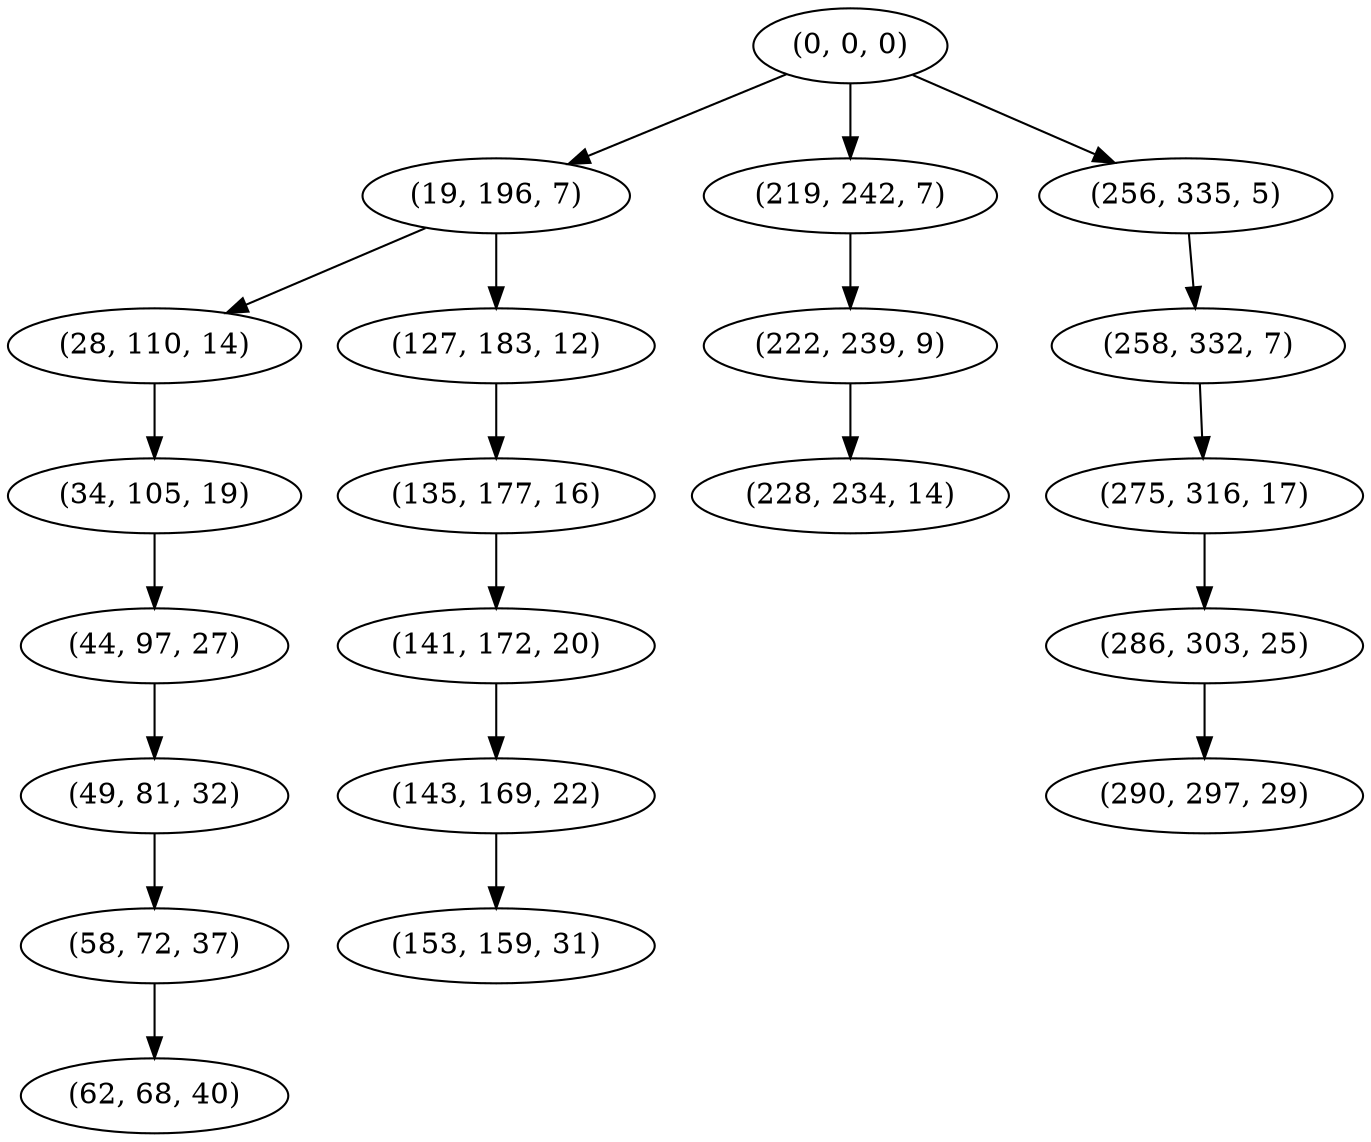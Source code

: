 digraph tree {
    "(0, 0, 0)";
    "(19, 196, 7)";
    "(28, 110, 14)";
    "(34, 105, 19)";
    "(44, 97, 27)";
    "(49, 81, 32)";
    "(58, 72, 37)";
    "(62, 68, 40)";
    "(127, 183, 12)";
    "(135, 177, 16)";
    "(141, 172, 20)";
    "(143, 169, 22)";
    "(153, 159, 31)";
    "(219, 242, 7)";
    "(222, 239, 9)";
    "(228, 234, 14)";
    "(256, 335, 5)";
    "(258, 332, 7)";
    "(275, 316, 17)";
    "(286, 303, 25)";
    "(290, 297, 29)";
    "(0, 0, 0)" -> "(19, 196, 7)";
    "(0, 0, 0)" -> "(219, 242, 7)";
    "(0, 0, 0)" -> "(256, 335, 5)";
    "(19, 196, 7)" -> "(28, 110, 14)";
    "(19, 196, 7)" -> "(127, 183, 12)";
    "(28, 110, 14)" -> "(34, 105, 19)";
    "(34, 105, 19)" -> "(44, 97, 27)";
    "(44, 97, 27)" -> "(49, 81, 32)";
    "(49, 81, 32)" -> "(58, 72, 37)";
    "(58, 72, 37)" -> "(62, 68, 40)";
    "(127, 183, 12)" -> "(135, 177, 16)";
    "(135, 177, 16)" -> "(141, 172, 20)";
    "(141, 172, 20)" -> "(143, 169, 22)";
    "(143, 169, 22)" -> "(153, 159, 31)";
    "(219, 242, 7)" -> "(222, 239, 9)";
    "(222, 239, 9)" -> "(228, 234, 14)";
    "(256, 335, 5)" -> "(258, 332, 7)";
    "(258, 332, 7)" -> "(275, 316, 17)";
    "(275, 316, 17)" -> "(286, 303, 25)";
    "(286, 303, 25)" -> "(290, 297, 29)";
}
